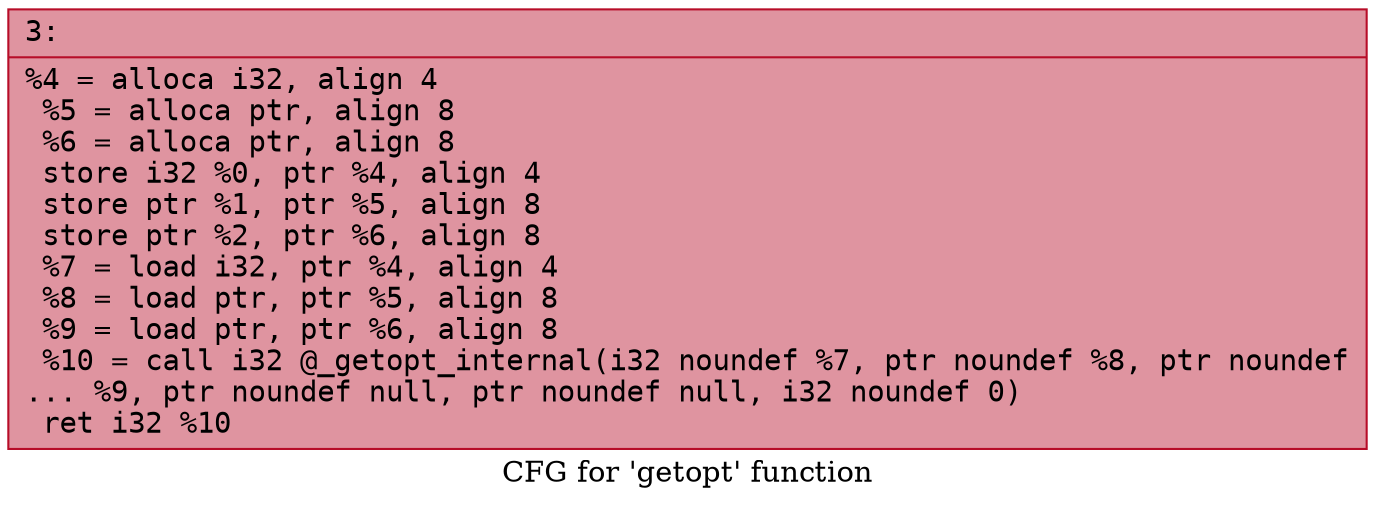 digraph "CFG for 'getopt' function" {
	label="CFG for 'getopt' function";

	Node0x600000112a80 [shape=record,color="#b70d28ff", style=filled, fillcolor="#b70d2870" fontname="Courier",label="{3:\l|  %4 = alloca i32, align 4\l  %5 = alloca ptr, align 8\l  %6 = alloca ptr, align 8\l  store i32 %0, ptr %4, align 4\l  store ptr %1, ptr %5, align 8\l  store ptr %2, ptr %6, align 8\l  %7 = load i32, ptr %4, align 4\l  %8 = load ptr, ptr %5, align 8\l  %9 = load ptr, ptr %6, align 8\l  %10 = call i32 @_getopt_internal(i32 noundef %7, ptr noundef %8, ptr noundef\l... %9, ptr noundef null, ptr noundef null, i32 noundef 0)\l  ret i32 %10\l}"];
}
